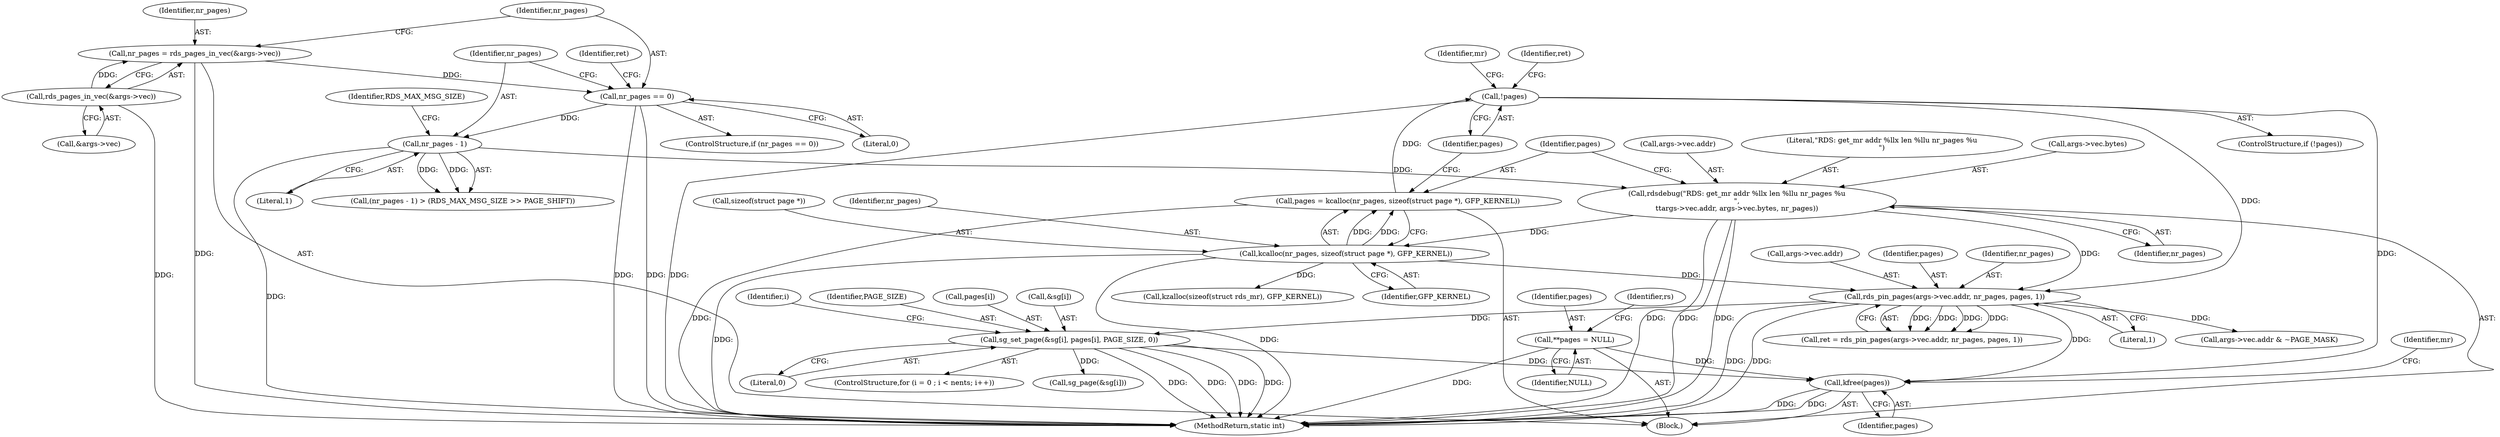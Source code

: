 digraph "0_linux_f3069c6d33f6ae63a1668737bc78aaaa51bff7ca@API" {
"1000498" [label="(Call,kfree(pages))"];
"1000213" [label="(Call,!pages)"];
"1000205" [label="(Call,pages = kcalloc(nr_pages, sizeof(struct page *), GFP_KERNEL))"];
"1000207" [label="(Call,kcalloc(nr_pages, sizeof(struct page *), GFP_KERNEL))"];
"1000192" [label="(Call,rdsdebug(\"RDS: get_mr addr %llx len %llu nr_pages %u\n\",\n\t\targs->vec.addr, args->vec.bytes, nr_pages))"];
"1000180" [label="(Call,nr_pages - 1)"];
"1000169" [label="(Call,nr_pages == 0)"];
"1000161" [label="(Call,nr_pages = rds_pages_in_vec(&args->vec))"];
"1000163" [label="(Call,rds_pages_in_vec(&args->vec))"];
"1000343" [label="(Call,sg_set_page(&sg[i], pages[i], PAGE_SIZE, 0))"];
"1000294" [label="(Call,rds_pin_pages(args->vec.addr, nr_pages, pages, 1))"];
"1000121" [label="(Call,**pages = NULL)"];
"1000352" [label="(Literal,0)"];
"1000123" [label="(Identifier,NULL)"];
"1000182" [label="(Literal,1)"];
"1000506" [label="(MethodReturn,static int)"];
"1000179" [label="(Call,(nr_pages - 1) > (RDS_MAX_MSG_SIZE >> PAGE_SHIFT))"];
"1000213" [label="(Call,!pages)"];
"1000169" [label="(Call,nr_pages == 0)"];
"1000168" [label="(ControlStructure,if (nr_pages == 0))"];
"1000223" [label="(Call,kzalloc(sizeof(struct rds_mr), GFP_KERNEL))"];
"1000301" [label="(Identifier,pages)"];
"1000343" [label="(Call,sg_set_page(&sg[i], pages[i], PAGE_SIZE, 0))"];
"1000214" [label="(Identifier,pages)"];
"1000174" [label="(Identifier,ret)"];
"1000194" [label="(Call,args->vec.addr)"];
"1000302" [label="(Literal,1)"];
"1000171" [label="(Literal,0)"];
"1000163" [label="(Call,rds_pages_in_vec(&args->vec))"];
"1000162" [label="(Identifier,nr_pages)"];
"1000121" [label="(Call,**pages = NULL)"];
"1000181" [label="(Identifier,nr_pages)"];
"1000217" [label="(Identifier,ret)"];
"1000206" [label="(Identifier,pages)"];
"1000135" [label="(Identifier,rs)"];
"1000222" [label="(Identifier,mr)"];
"1000209" [label="(Call,sizeof(struct page *))"];
"1000498" [label="(Call,kfree(pages))"];
"1000342" [label="(Identifier,i)"];
"1000212" [label="(ControlStructure,if (!pages))"];
"1000351" [label="(Identifier,PAGE_SIZE)"];
"1000113" [label="(Block,)"];
"1000415" [label="(Call,args->vec.addr & ~PAGE_MASK)"];
"1000122" [label="(Identifier,pages)"];
"1000192" [label="(Call,rdsdebug(\"RDS: get_mr addr %llx len %llu nr_pages %u\n\",\n\t\targs->vec.addr, args->vec.bytes, nr_pages))"];
"1000294" [label="(Call,rds_pin_pages(args->vec.addr, nr_pages, pages, 1))"];
"1000170" [label="(Identifier,nr_pages)"];
"1000334" [label="(ControlStructure,for (i = 0 ; i < nents; i++))"];
"1000211" [label="(Identifier,GFP_KERNEL)"];
"1000164" [label="(Call,&args->vec)"];
"1000180" [label="(Call,nr_pages - 1)"];
"1000499" [label="(Identifier,pages)"];
"1000348" [label="(Call,pages[i])"];
"1000292" [label="(Call,ret = rds_pin_pages(args->vec.addr, nr_pages, pages, 1))"];
"1000205" [label="(Call,pages = kcalloc(nr_pages, sizeof(struct page *), GFP_KERNEL))"];
"1000161" [label="(Call,nr_pages = rds_pages_in_vec(&args->vec))"];
"1000300" [label="(Identifier,nr_pages)"];
"1000501" [label="(Identifier,mr)"];
"1000344" [label="(Call,&sg[i])"];
"1000380" [label="(Call,sg_page(&sg[i]))"];
"1000295" [label="(Call,args->vec.addr)"];
"1000208" [label="(Identifier,nr_pages)"];
"1000207" [label="(Call,kcalloc(nr_pages, sizeof(struct page *), GFP_KERNEL))"];
"1000204" [label="(Identifier,nr_pages)"];
"1000193" [label="(Literal,\"RDS: get_mr addr %llx len %llu nr_pages %u\n\")"];
"1000199" [label="(Call,args->vec.bytes)"];
"1000184" [label="(Identifier,RDS_MAX_MSG_SIZE)"];
"1000498" -> "1000113"  [label="AST: "];
"1000498" -> "1000499"  [label="CFG: "];
"1000499" -> "1000498"  [label="AST: "];
"1000501" -> "1000498"  [label="CFG: "];
"1000498" -> "1000506"  [label="DDG: "];
"1000498" -> "1000506"  [label="DDG: "];
"1000213" -> "1000498"  [label="DDG: "];
"1000343" -> "1000498"  [label="DDG: "];
"1000294" -> "1000498"  [label="DDG: "];
"1000121" -> "1000498"  [label="DDG: "];
"1000213" -> "1000212"  [label="AST: "];
"1000213" -> "1000214"  [label="CFG: "];
"1000214" -> "1000213"  [label="AST: "];
"1000217" -> "1000213"  [label="CFG: "];
"1000222" -> "1000213"  [label="CFG: "];
"1000213" -> "1000506"  [label="DDG: "];
"1000205" -> "1000213"  [label="DDG: "];
"1000213" -> "1000294"  [label="DDG: "];
"1000205" -> "1000113"  [label="AST: "];
"1000205" -> "1000207"  [label="CFG: "];
"1000206" -> "1000205"  [label="AST: "];
"1000207" -> "1000205"  [label="AST: "];
"1000214" -> "1000205"  [label="CFG: "];
"1000205" -> "1000506"  [label="DDG: "];
"1000207" -> "1000205"  [label="DDG: "];
"1000207" -> "1000205"  [label="DDG: "];
"1000207" -> "1000211"  [label="CFG: "];
"1000208" -> "1000207"  [label="AST: "];
"1000209" -> "1000207"  [label="AST: "];
"1000211" -> "1000207"  [label="AST: "];
"1000207" -> "1000506"  [label="DDG: "];
"1000207" -> "1000506"  [label="DDG: "];
"1000192" -> "1000207"  [label="DDG: "];
"1000207" -> "1000223"  [label="DDG: "];
"1000207" -> "1000294"  [label="DDG: "];
"1000192" -> "1000113"  [label="AST: "];
"1000192" -> "1000204"  [label="CFG: "];
"1000193" -> "1000192"  [label="AST: "];
"1000194" -> "1000192"  [label="AST: "];
"1000199" -> "1000192"  [label="AST: "];
"1000204" -> "1000192"  [label="AST: "];
"1000206" -> "1000192"  [label="CFG: "];
"1000192" -> "1000506"  [label="DDG: "];
"1000192" -> "1000506"  [label="DDG: "];
"1000192" -> "1000506"  [label="DDG: "];
"1000180" -> "1000192"  [label="DDG: "];
"1000192" -> "1000294"  [label="DDG: "];
"1000180" -> "1000179"  [label="AST: "];
"1000180" -> "1000182"  [label="CFG: "];
"1000181" -> "1000180"  [label="AST: "];
"1000182" -> "1000180"  [label="AST: "];
"1000184" -> "1000180"  [label="CFG: "];
"1000180" -> "1000506"  [label="DDG: "];
"1000180" -> "1000179"  [label="DDG: "];
"1000180" -> "1000179"  [label="DDG: "];
"1000169" -> "1000180"  [label="DDG: "];
"1000169" -> "1000168"  [label="AST: "];
"1000169" -> "1000171"  [label="CFG: "];
"1000170" -> "1000169"  [label="AST: "];
"1000171" -> "1000169"  [label="AST: "];
"1000174" -> "1000169"  [label="CFG: "];
"1000181" -> "1000169"  [label="CFG: "];
"1000169" -> "1000506"  [label="DDG: "];
"1000169" -> "1000506"  [label="DDG: "];
"1000161" -> "1000169"  [label="DDG: "];
"1000161" -> "1000113"  [label="AST: "];
"1000161" -> "1000163"  [label="CFG: "];
"1000162" -> "1000161"  [label="AST: "];
"1000163" -> "1000161"  [label="AST: "];
"1000170" -> "1000161"  [label="CFG: "];
"1000161" -> "1000506"  [label="DDG: "];
"1000163" -> "1000161"  [label="DDG: "];
"1000163" -> "1000164"  [label="CFG: "];
"1000164" -> "1000163"  [label="AST: "];
"1000163" -> "1000506"  [label="DDG: "];
"1000343" -> "1000334"  [label="AST: "];
"1000343" -> "1000352"  [label="CFG: "];
"1000344" -> "1000343"  [label="AST: "];
"1000348" -> "1000343"  [label="AST: "];
"1000351" -> "1000343"  [label="AST: "];
"1000352" -> "1000343"  [label="AST: "];
"1000342" -> "1000343"  [label="CFG: "];
"1000343" -> "1000506"  [label="DDG: "];
"1000343" -> "1000506"  [label="DDG: "];
"1000343" -> "1000506"  [label="DDG: "];
"1000343" -> "1000506"  [label="DDG: "];
"1000294" -> "1000343"  [label="DDG: "];
"1000343" -> "1000380"  [label="DDG: "];
"1000294" -> "1000292"  [label="AST: "];
"1000294" -> "1000302"  [label="CFG: "];
"1000295" -> "1000294"  [label="AST: "];
"1000300" -> "1000294"  [label="AST: "];
"1000301" -> "1000294"  [label="AST: "];
"1000302" -> "1000294"  [label="AST: "];
"1000292" -> "1000294"  [label="CFG: "];
"1000294" -> "1000506"  [label="DDG: "];
"1000294" -> "1000506"  [label="DDG: "];
"1000294" -> "1000292"  [label="DDG: "];
"1000294" -> "1000292"  [label="DDG: "];
"1000294" -> "1000292"  [label="DDG: "];
"1000294" -> "1000292"  [label="DDG: "];
"1000294" -> "1000415"  [label="DDG: "];
"1000121" -> "1000113"  [label="AST: "];
"1000121" -> "1000123"  [label="CFG: "];
"1000122" -> "1000121"  [label="AST: "];
"1000123" -> "1000121"  [label="AST: "];
"1000135" -> "1000121"  [label="CFG: "];
"1000121" -> "1000506"  [label="DDG: "];
}
